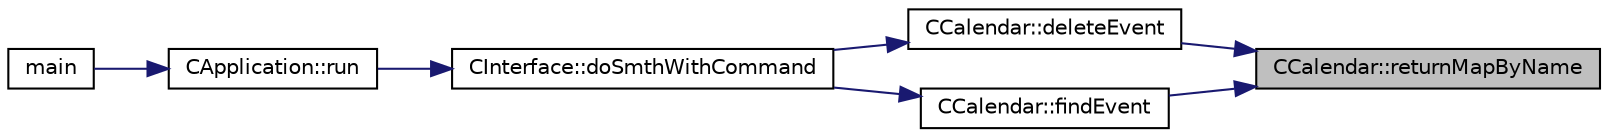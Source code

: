 digraph "CCalendar::returnMapByName"
{
 // LATEX_PDF_SIZE
  edge [fontname="Helvetica",fontsize="10",labelfontname="Helvetica",labelfontsize="10"];
  node [fontname="Helvetica",fontsize="10",shape=record];
  rankdir="RL";
  Node1 [label="CCalendar::returnMapByName",height=0.2,width=0.4,color="black", fillcolor="grey75", style="filled", fontcolor="black",tooltip=" "];
  Node1 -> Node2 [dir="back",color="midnightblue",fontsize="10",style="solid",fontname="Helvetica"];
  Node2 [label="CCalendar::deleteEvent",height=0.2,width=0.4,color="black", fillcolor="white", style="filled",URL="$classCCalendar.html#aca88757244f723aa93194eb42d6626d4",tooltip=" "];
  Node2 -> Node3 [dir="back",color="midnightblue",fontsize="10",style="solid",fontname="Helvetica"];
  Node3 [label="CInterface::doSmthWithCommand",height=0.2,width=0.4,color="black", fillcolor="white", style="filled",URL="$classCInterface.html#a2d740d4e6053226bb94ffd7e0b3f8d2f",tooltip=" "];
  Node3 -> Node4 [dir="back",color="midnightblue",fontsize="10",style="solid",fontname="Helvetica"];
  Node4 [label="CApplication::run",height=0.2,width=0.4,color="black", fillcolor="white", style="filled",URL="$classCApplication.html#aeb7ff3128e0c684d3d7b3f48079a04ef",tooltip=" "];
  Node4 -> Node5 [dir="back",color="midnightblue",fontsize="10",style="solid",fontname="Helvetica"];
  Node5 [label="main",height=0.2,width=0.4,color="black", fillcolor="white", style="filled",URL="$main_8cpp.html#ae66f6b31b5ad750f1fe042a706a4e3d4",tooltip=" "];
  Node1 -> Node6 [dir="back",color="midnightblue",fontsize="10",style="solid",fontname="Helvetica"];
  Node6 [label="CCalendar::findEvent",height=0.2,width=0.4,color="black", fillcolor="white", style="filled",URL="$classCCalendar.html#a5f857663aea027ae9d822974eda44d34",tooltip=" "];
  Node6 -> Node3 [dir="back",color="midnightblue",fontsize="10",style="solid",fontname="Helvetica"];
}
